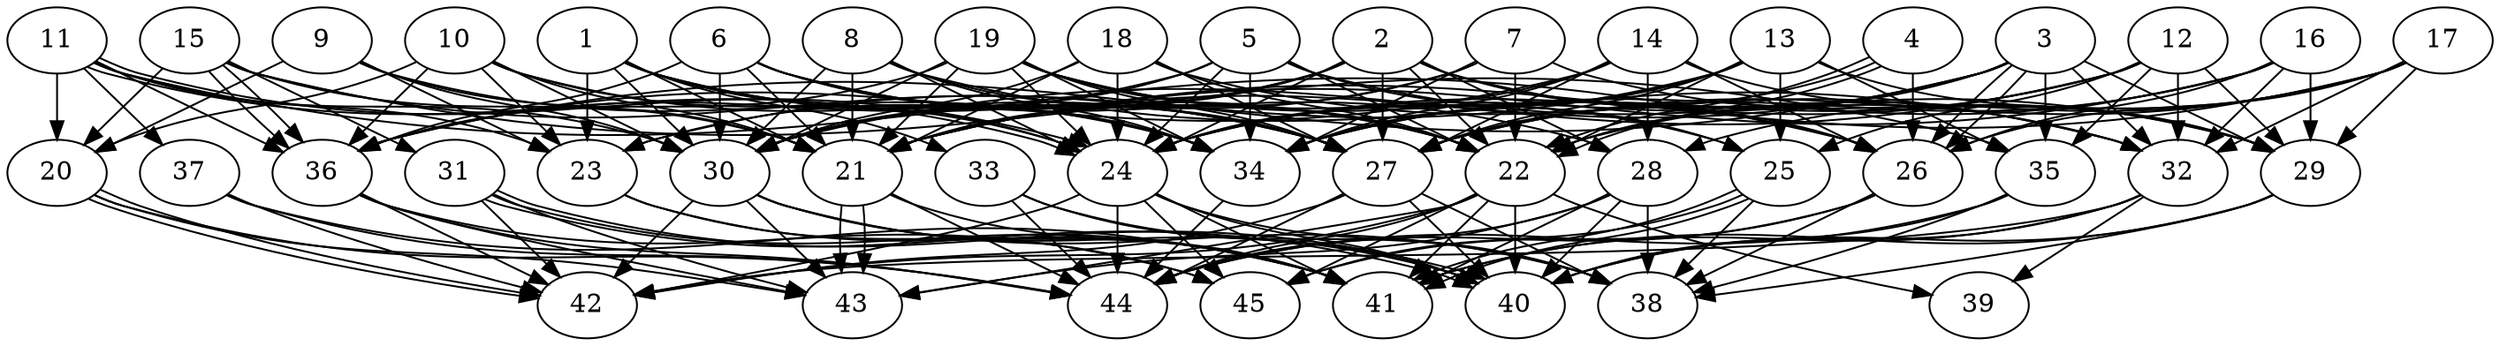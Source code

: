 // DAG automatically generated by daggen at Thu Oct  3 14:07:24 2019
// ./daggen --dot -n 45 --ccr 0.4 --fat 0.9 --regular 0.5 --density 0.7 --mindata 5242880 --maxdata 52428800 
digraph G {
  1 [size="129822720", alpha="0.08", expect_size="51929088"] 
  1 -> 21 [size ="51929088"]
  1 -> 22 [size ="51929088"]
  1 -> 23 [size ="51929088"]
  1 -> 24 [size ="51929088"]
  1 -> 27 [size ="51929088"]
  1 -> 30 [size ="51929088"]
  1 -> 33 [size ="51929088"]
  1 -> 34 [size ="51929088"]
  2 [size="95029760", alpha="0.13", expect_size="38011904"] 
  2 -> 21 [size ="38011904"]
  2 -> 22 [size ="38011904"]
  2 -> 23 [size ="38011904"]
  2 -> 24 [size ="38011904"]
  2 -> 26 [size ="38011904"]
  2 -> 27 [size ="38011904"]
  2 -> 28 [size ="38011904"]
  2 -> 30 [size ="38011904"]
  2 -> 32 [size ="38011904"]
  3 [size="106424320", alpha="0.16", expect_size="42569728"] 
  3 -> 21 [size ="42569728"]
  3 -> 22 [size ="42569728"]
  3 -> 24 [size ="42569728"]
  3 -> 26 [size ="42569728"]
  3 -> 26 [size ="42569728"]
  3 -> 27 [size ="42569728"]
  3 -> 29 [size ="42569728"]
  3 -> 32 [size ="42569728"]
  3 -> 35 [size ="42569728"]
  3 -> 36 [size ="42569728"]
  4 [size="62863360", alpha="0.16", expect_size="25145344"] 
  4 -> 22 [size ="25145344"]
  4 -> 22 [size ="25145344"]
  4 -> 26 [size ="25145344"]
  4 -> 27 [size ="25145344"]
  5 [size="125634560", alpha="0.14", expect_size="50253824"] 
  5 -> 22 [size ="50253824"]
  5 -> 24 [size ="50253824"]
  5 -> 25 [size ="50253824"]
  5 -> 29 [size ="50253824"]
  5 -> 30 [size ="50253824"]
  5 -> 34 [size ="50253824"]
  5 -> 36 [size ="50253824"]
  6 [size="21606400", alpha="0.13", expect_size="8642560"] 
  6 -> 21 [size ="8642560"]
  6 -> 22 [size ="8642560"]
  6 -> 28 [size ="8642560"]
  6 -> 30 [size ="8642560"]
  6 -> 34 [size ="8642560"]
  6 -> 36 [size ="8642560"]
  7 [size="92305920", alpha="0.03", expect_size="36922368"] 
  7 -> 21 [size ="36922368"]
  7 -> 22 [size ="36922368"]
  7 -> 29 [size ="36922368"]
  7 -> 30 [size ="36922368"]
  7 -> 34 [size ="36922368"]
  8 [size="22036480", alpha="0.02", expect_size="8814592"] 
  8 -> 21 [size ="8814592"]
  8 -> 24 [size ="8814592"]
  8 -> 27 [size ="8814592"]
  8 -> 30 [size ="8814592"]
  8 -> 32 [size ="8814592"]
  8 -> 34 [size ="8814592"]
  9 [size="32760320", alpha="0.19", expect_size="13104128"] 
  9 -> 20 [size ="13104128"]
  9 -> 21 [size ="13104128"]
  9 -> 23 [size ="13104128"]
  9 -> 30 [size ="13104128"]
  9 -> 34 [size ="13104128"]
  10 [size="127790080", alpha="0.02", expect_size="51116032"] 
  10 -> 20 [size ="51116032"]
  10 -> 21 [size ="51116032"]
  10 -> 23 [size ="51116032"]
  10 -> 24 [size ="51116032"]
  10 -> 27 [size ="51116032"]
  10 -> 30 [size ="51116032"]
  10 -> 36 [size ="51116032"]
  11 [size="100720640", alpha="0.08", expect_size="40288256"] 
  11 -> 20 [size ="40288256"]
  11 -> 23 [size ="40288256"]
  11 -> 24 [size ="40288256"]
  11 -> 24 [size ="40288256"]
  11 -> 26 [size ="40288256"]
  11 -> 30 [size ="40288256"]
  11 -> 36 [size ="40288256"]
  11 -> 37 [size ="40288256"]
  12 [size="32312320", alpha="0.17", expect_size="12924928"] 
  12 -> 24 [size ="12924928"]
  12 -> 25 [size ="12924928"]
  12 -> 29 [size ="12924928"]
  12 -> 30 [size ="12924928"]
  12 -> 32 [size ="12924928"]
  12 -> 34 [size ="12924928"]
  12 -> 35 [size ="12924928"]
  13 [size="109803520", alpha="0.09", expect_size="43921408"] 
  13 -> 22 [size ="43921408"]
  13 -> 23 [size ="43921408"]
  13 -> 24 [size ="43921408"]
  13 -> 25 [size ="43921408"]
  13 -> 27 [size ="43921408"]
  13 -> 29 [size ="43921408"]
  13 -> 34 [size ="43921408"]
  13 -> 35 [size ="43921408"]
  14 [size="86243840", alpha="0.12", expect_size="34497536"] 
  14 -> 24 [size ="34497536"]
  14 -> 26 [size ="34497536"]
  14 -> 27 [size ="34497536"]
  14 -> 28 [size ="34497536"]
  14 -> 29 [size ="34497536"]
  14 -> 34 [size ="34497536"]
  14 -> 36 [size ="34497536"]
  15 [size="60577280", alpha="0.16", expect_size="24230912"] 
  15 -> 20 [size ="24230912"]
  15 -> 21 [size ="24230912"]
  15 -> 27 [size ="24230912"]
  15 -> 31 [size ="24230912"]
  15 -> 35 [size ="24230912"]
  15 -> 36 [size ="24230912"]
  15 -> 36 [size ="24230912"]
  16 [size="24212480", alpha="0.01", expect_size="9684992"] 
  16 -> 21 [size ="9684992"]
  16 -> 26 [size ="9684992"]
  16 -> 27 [size ="9684992"]
  16 -> 29 [size ="9684992"]
  16 -> 32 [size ="9684992"]
  16 -> 34 [size ="9684992"]
  17 [size="100331520", alpha="0.04", expect_size="40132608"] 
  17 -> 21 [size ="40132608"]
  17 -> 22 [size ="40132608"]
  17 -> 26 [size ="40132608"]
  17 -> 27 [size ="40132608"]
  17 -> 28 [size ="40132608"]
  17 -> 29 [size ="40132608"]
  17 -> 32 [size ="40132608"]
  18 [size="119966720", alpha="0.15", expect_size="47986688"] 
  18 -> 21 [size ="47986688"]
  18 -> 22 [size ="47986688"]
  18 -> 24 [size ="47986688"]
  18 -> 27 [size ="47986688"]
  18 -> 30 [size ="47986688"]
  18 -> 32 [size ="47986688"]
  19 [size="129789440", alpha="0.09", expect_size="51915776"] 
  19 -> 21 [size ="51915776"]
  19 -> 22 [size ="51915776"]
  19 -> 24 [size ="51915776"]
  19 -> 25 [size ="51915776"]
  19 -> 26 [size ="51915776"]
  19 -> 27 [size ="51915776"]
  19 -> 30 [size ="51915776"]
  19 -> 34 [size ="51915776"]
  19 -> 36 [size ="51915776"]
  20 [size="125071360", alpha="0.07", expect_size="50028544"] 
  20 -> 42 [size ="50028544"]
  20 -> 42 [size ="50028544"]
  20 -> 43 [size ="50028544"]
  20 -> 44 [size ="50028544"]
  21 [size="17041920", alpha="0.04", expect_size="6816768"] 
  21 -> 41 [size ="6816768"]
  21 -> 43 [size ="6816768"]
  21 -> 43 [size ="6816768"]
  21 -> 44 [size ="6816768"]
  22 [size="64424960", alpha="0.15", expect_size="25769984"] 
  22 -> 39 [size ="25769984"]
  22 -> 40 [size ="25769984"]
  22 -> 41 [size ="25769984"]
  22 -> 42 [size ="25769984"]
  22 -> 43 [size ="25769984"]
  22 -> 44 [size ="25769984"]
  22 -> 45 [size ="25769984"]
  23 [size="44774400", alpha="0.02", expect_size="17909760"] 
  23 -> 41 [size ="17909760"]
  23 -> 45 [size ="17909760"]
  24 [size="95308800", alpha="0.17", expect_size="38123520"] 
  24 -> 38 [size ="38123520"]
  24 -> 40 [size ="38123520"]
  24 -> 41 [size ="38123520"]
  24 -> 42 [size ="38123520"]
  24 -> 44 [size ="38123520"]
  24 -> 45 [size ="38123520"]
  25 [size="48499200", alpha="0.11", expect_size="19399680"] 
  25 -> 38 [size ="19399680"]
  25 -> 41 [size ="19399680"]
  25 -> 41 [size ="19399680"]
  25 -> 45 [size ="19399680"]
  26 [size="26083840", alpha="0.07", expect_size="10433536"] 
  26 -> 38 [size ="10433536"]
  26 -> 44 [size ="10433536"]
  26 -> 45 [size ="10433536"]
  27 [size="33630720", alpha="0.16", expect_size="13452288"] 
  27 -> 38 [size ="13452288"]
  27 -> 40 [size ="13452288"]
  27 -> 42 [size ="13452288"]
  27 -> 44 [size ="13452288"]
  28 [size="59120640", alpha="0.07", expect_size="23648256"] 
  28 -> 38 [size ="23648256"]
  28 -> 40 [size ="23648256"]
  28 -> 41 [size ="23648256"]
  28 -> 43 [size ="23648256"]
  28 -> 44 [size ="23648256"]
  29 [size="30233600", alpha="0.01", expect_size="12093440"] 
  29 -> 38 [size ="12093440"]
  29 -> 40 [size ="12093440"]
  29 -> 41 [size ="12093440"]
  30 [size="84567040", alpha="0.15", expect_size="33826816"] 
  30 -> 38 [size ="33826816"]
  30 -> 40 [size ="33826816"]
  30 -> 41 [size ="33826816"]
  30 -> 42 [size ="33826816"]
  30 -> 43 [size ="33826816"]
  31 [size="123322880", alpha="0.03", expect_size="49329152"] 
  31 -> 40 [size ="49329152"]
  31 -> 40 [size ="49329152"]
  31 -> 41 [size ="49329152"]
  31 -> 42 [size ="49329152"]
  31 -> 43 [size ="49329152"]
  32 [size="27294720", alpha="0.15", expect_size="10917888"] 
  32 -> 39 [size ="10917888"]
  32 -> 40 [size ="10917888"]
  32 -> 41 [size ="10917888"]
  32 -> 42 [size ="10917888"]
  33 [size="114329600", alpha="0.03", expect_size="45731840"] 
  33 -> 38 [size ="45731840"]
  33 -> 40 [size ="45731840"]
  33 -> 44 [size ="45731840"]
  34 [size="123855360", alpha="0.03", expect_size="49542144"] 
  34 -> 44 [size ="49542144"]
  35 [size="105625600", alpha="0.12", expect_size="42250240"] 
  35 -> 38 [size ="42250240"]
  35 -> 40 [size ="42250240"]
  35 -> 44 [size ="42250240"]
  36 [size="54210560", alpha="0.02", expect_size="21684224"] 
  36 -> 42 [size ="21684224"]
  36 -> 43 [size ="21684224"]
  36 -> 44 [size ="21684224"]
  36 -> 45 [size ="21684224"]
  37 [size="96069120", alpha="0.07", expect_size="38427648"] 
  37 -> 41 [size ="38427648"]
  37 -> 42 [size ="38427648"]
  37 -> 44 [size ="38427648"]
  38 [size="74472960", alpha="0.11", expect_size="29789184"] 
  39 [size="116318720", alpha="0.14", expect_size="46527488"] 
  40 [size="123297280", alpha="0.16", expect_size="49318912"] 
  41 [size="92124160", alpha="0.18", expect_size="36849664"] 
  42 [size="110417920", alpha="0.10", expect_size="44167168"] 
  43 [size="79413760", alpha="0.06", expect_size="31765504"] 
  44 [size="95815680", alpha="0.17", expect_size="38326272"] 
  45 [size="114790400", alpha="0.14", expect_size="45916160"] 
}
